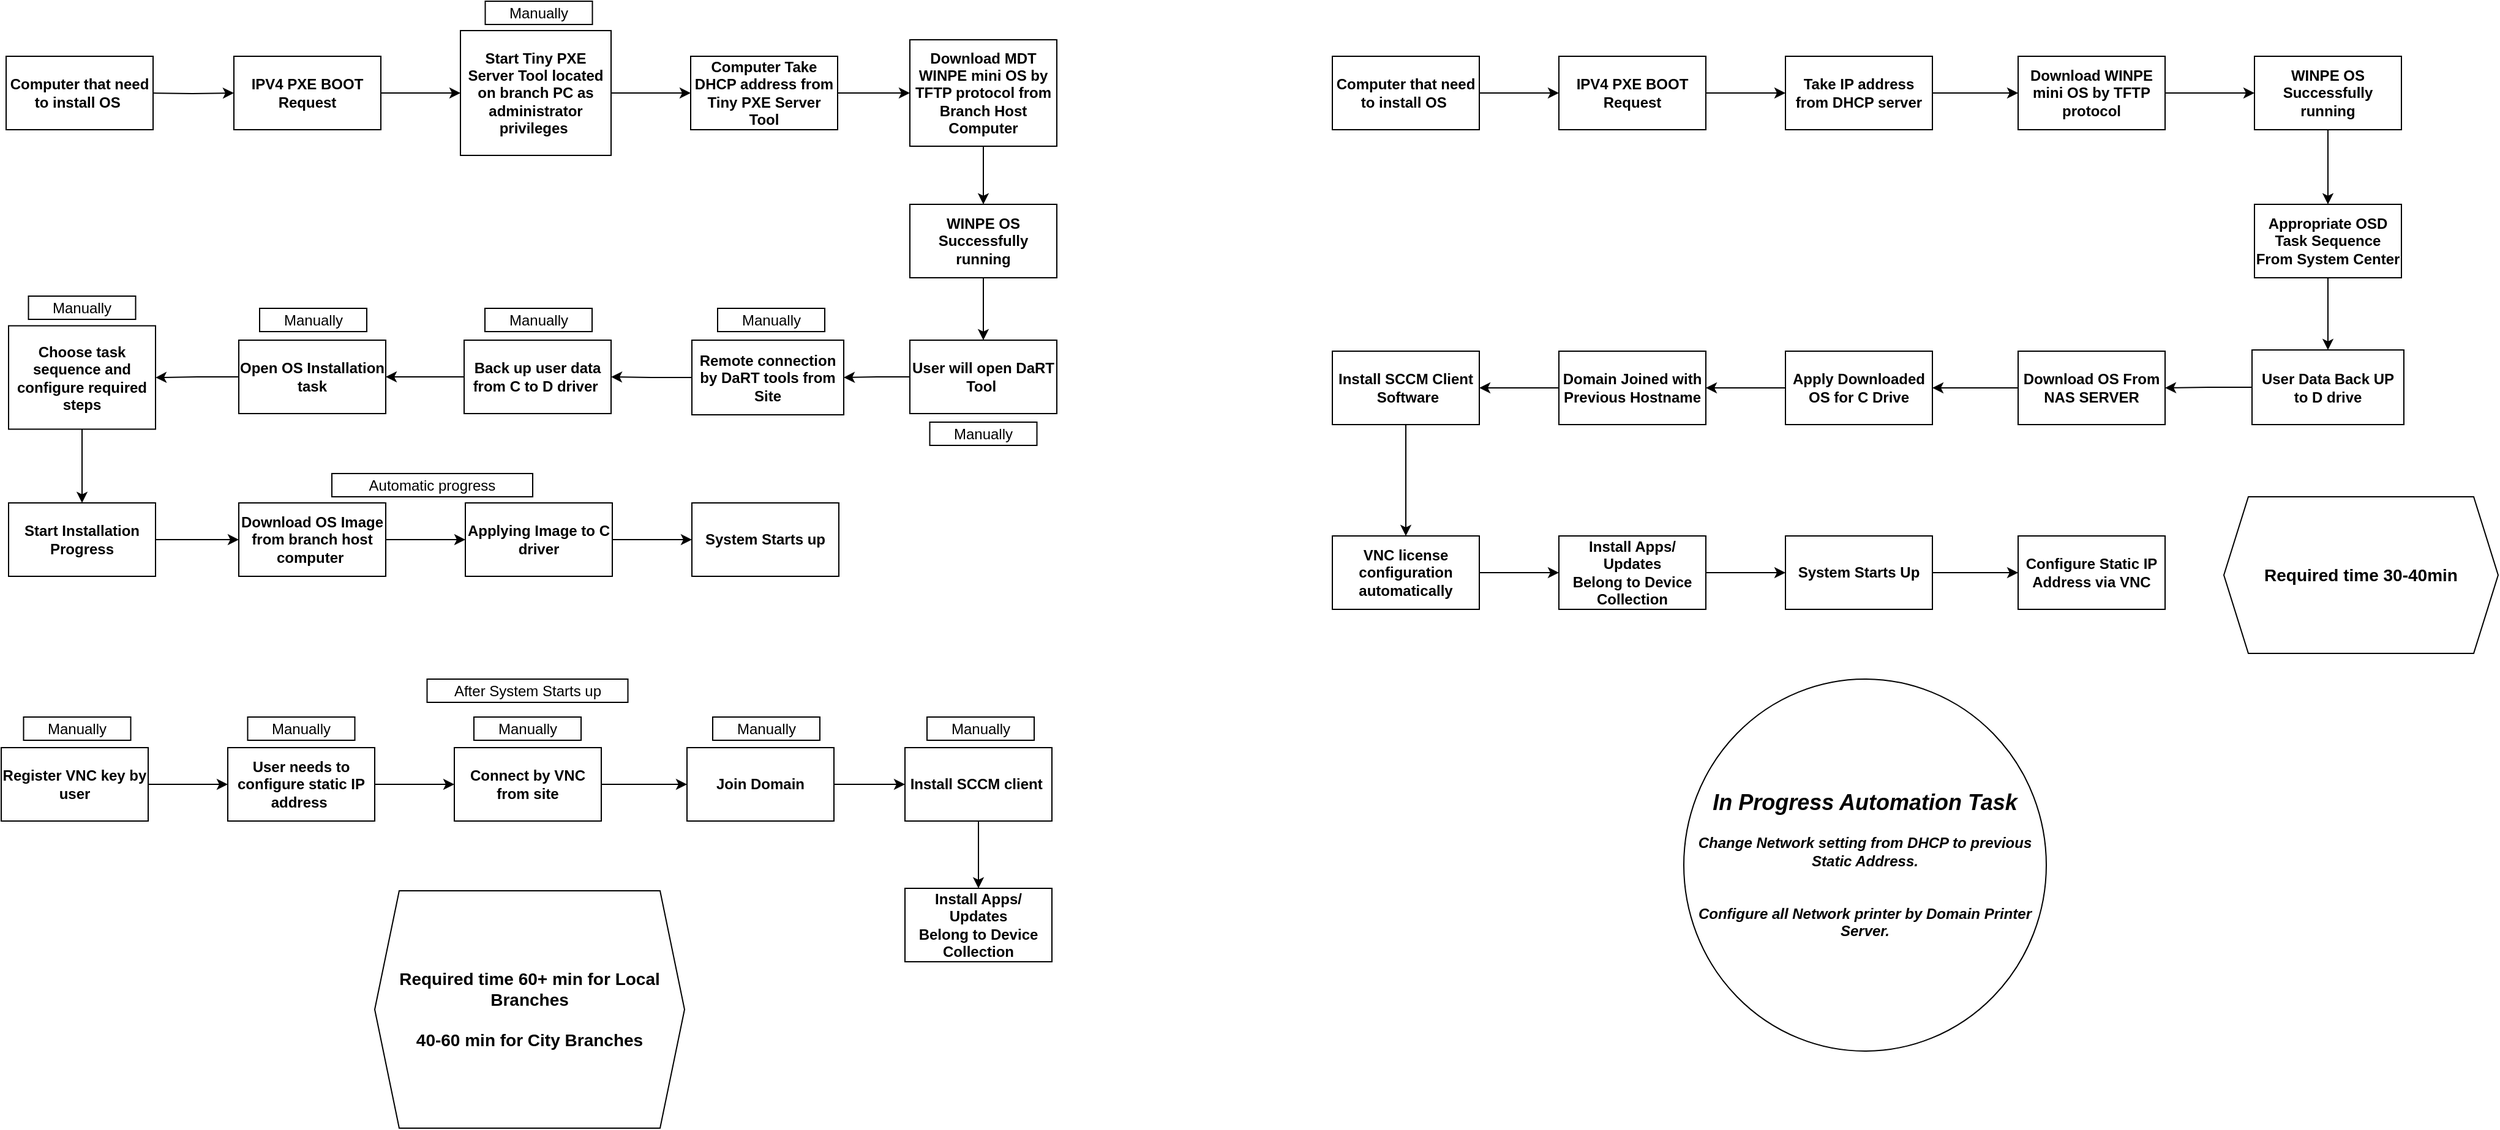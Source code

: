 <mxfile version="22.0.8" type="github">
  <diagram id="C5RBs43oDa-KdzZeNtuy" name="Page-1">
    <mxGraphModel dx="4487" dy="2182" grid="0" gridSize="10" guides="1" tooltips="1" connect="1" arrows="1" fold="1" page="1" pageScale="1" pageWidth="827" pageHeight="1169" math="0" shadow="0">
      <root>
        <mxCell id="WIyWlLk6GJQsqaUBKTNV-0" />
        <mxCell id="WIyWlLk6GJQsqaUBKTNV-1" parent="WIyWlLk6GJQsqaUBKTNV-0" />
        <mxCell id="ttPGr65DL2RyhWmqJROM-2" value="" style="edgeStyle=orthogonalEdgeStyle;rounded=0;orthogonalLoop=1;jettySize=auto;html=1;" edge="1" parent="WIyWlLk6GJQsqaUBKTNV-1" source="ttPGr65DL2RyhWmqJROM-0" target="ttPGr65DL2RyhWmqJROM-1">
          <mxGeometry relative="1" as="geometry" />
        </mxCell>
        <mxCell id="ttPGr65DL2RyhWmqJROM-0" value="IPV4 PXE BOOT Request" style="rounded=0;whiteSpace=wrap;html=1;fontStyle=1" vertex="1" parent="WIyWlLk6GJQsqaUBKTNV-1">
          <mxGeometry x="-657" width="120" height="60" as="geometry" />
        </mxCell>
        <mxCell id="ttPGr65DL2RyhWmqJROM-78" value="" style="edgeStyle=orthogonalEdgeStyle;rounded=0;orthogonalLoop=1;jettySize=auto;html=1;" edge="1" parent="WIyWlLk6GJQsqaUBKTNV-1" source="ttPGr65DL2RyhWmqJROM-1" target="ttPGr65DL2RyhWmqJROM-3">
          <mxGeometry relative="1" as="geometry" />
        </mxCell>
        <mxCell id="ttPGr65DL2RyhWmqJROM-1" value="Start Tiny PXE Server Tool located on branch PC as administrator privileges&amp;nbsp;" style="rounded=0;whiteSpace=wrap;html=1;fontStyle=1" vertex="1" parent="WIyWlLk6GJQsqaUBKTNV-1">
          <mxGeometry x="-472" y="-21" width="123" height="102" as="geometry" />
        </mxCell>
        <mxCell id="ttPGr65DL2RyhWmqJROM-79" value="" style="edgeStyle=orthogonalEdgeStyle;rounded=0;orthogonalLoop=1;jettySize=auto;html=1;" edge="1" parent="WIyWlLk6GJQsqaUBKTNV-1" source="ttPGr65DL2RyhWmqJROM-3" target="ttPGr65DL2RyhWmqJROM-77">
          <mxGeometry relative="1" as="geometry" />
        </mxCell>
        <mxCell id="ttPGr65DL2RyhWmqJROM-3" value="Computer Take DHCP address from Tiny PXE Server Tool" style="whiteSpace=wrap;html=1;rounded=0;fontStyle=1" vertex="1" parent="WIyWlLk6GJQsqaUBKTNV-1">
          <mxGeometry x="-284" width="120" height="60" as="geometry" />
        </mxCell>
        <mxCell id="ttPGr65DL2RyhWmqJROM-8" value="" style="edgeStyle=orthogonalEdgeStyle;rounded=0;orthogonalLoop=1;jettySize=auto;html=1;" edge="1" parent="WIyWlLk6GJQsqaUBKTNV-1" source="ttPGr65DL2RyhWmqJROM-5" target="ttPGr65DL2RyhWmqJROM-7">
          <mxGeometry relative="1" as="geometry" />
        </mxCell>
        <mxCell id="ttPGr65DL2RyhWmqJROM-5" value="User will open DaRT Tool&amp;nbsp;" style="whiteSpace=wrap;html=1;rounded=0;fontStyle=1" vertex="1" parent="WIyWlLk6GJQsqaUBKTNV-1">
          <mxGeometry x="-105" y="232" width="120" height="60" as="geometry" />
        </mxCell>
        <mxCell id="ttPGr65DL2RyhWmqJROM-44" value="" style="edgeStyle=orthogonalEdgeStyle;rounded=0;orthogonalLoop=1;jettySize=auto;html=1;" edge="1" parent="WIyWlLk6GJQsqaUBKTNV-1" source="ttPGr65DL2RyhWmqJROM-7" target="ttPGr65DL2RyhWmqJROM-11">
          <mxGeometry relative="1" as="geometry" />
        </mxCell>
        <mxCell id="ttPGr65DL2RyhWmqJROM-7" value="Remote connection by DaRT tools from Site" style="whiteSpace=wrap;html=1;rounded=0;fontStyle=1" vertex="1" parent="WIyWlLk6GJQsqaUBKTNV-1">
          <mxGeometry x="-283" y="232" width="124" height="61" as="geometry" />
        </mxCell>
        <mxCell id="ttPGr65DL2RyhWmqJROM-35" value="" style="edgeStyle=orthogonalEdgeStyle;rounded=0;orthogonalLoop=1;jettySize=auto;html=1;" edge="1" parent="WIyWlLk6GJQsqaUBKTNV-1" target="ttPGr65DL2RyhWmqJROM-0">
          <mxGeometry relative="1" as="geometry">
            <mxPoint x="-726" y="30.0" as="sourcePoint" />
          </mxGeometry>
        </mxCell>
        <mxCell id="ttPGr65DL2RyhWmqJROM-9" value="Computer that need to install OS&amp;nbsp;" style="whiteSpace=wrap;html=1;rounded=0;fontStyle=1" vertex="1" parent="WIyWlLk6GJQsqaUBKTNV-1">
          <mxGeometry x="-843" width="120" height="60" as="geometry" />
        </mxCell>
        <mxCell id="ttPGr65DL2RyhWmqJROM-90" value="" style="edgeStyle=orthogonalEdgeStyle;rounded=0;orthogonalLoop=1;jettySize=auto;html=1;" edge="1" parent="WIyWlLk6GJQsqaUBKTNV-1" source="ttPGr65DL2RyhWmqJROM-11" target="ttPGr65DL2RyhWmqJROM-82">
          <mxGeometry relative="1" as="geometry" />
        </mxCell>
        <mxCell id="ttPGr65DL2RyhWmqJROM-11" value="Back up user data from C to D driver&amp;nbsp;" style="whiteSpace=wrap;html=1;rounded=0;fontStyle=1" vertex="1" parent="WIyWlLk6GJQsqaUBKTNV-1">
          <mxGeometry x="-469" y="232" width="120" height="60" as="geometry" />
        </mxCell>
        <mxCell id="ttPGr65DL2RyhWmqJROM-94" value="" style="edgeStyle=orthogonalEdgeStyle;rounded=0;orthogonalLoop=1;jettySize=auto;html=1;" edge="1" parent="WIyWlLk6GJQsqaUBKTNV-1" source="ttPGr65DL2RyhWmqJROM-13" target="ttPGr65DL2RyhWmqJROM-15">
          <mxGeometry relative="1" as="geometry" />
        </mxCell>
        <mxCell id="ttPGr65DL2RyhWmqJROM-13" value="Applying Image to C driver" style="whiteSpace=wrap;html=1;rounded=0;fontStyle=1" vertex="1" parent="WIyWlLk6GJQsqaUBKTNV-1">
          <mxGeometry x="-468" y="365" width="120" height="60" as="geometry" />
        </mxCell>
        <mxCell id="ttPGr65DL2RyhWmqJROM-15" value="System Starts up" style="whiteSpace=wrap;html=1;rounded=0;fontStyle=1" vertex="1" parent="WIyWlLk6GJQsqaUBKTNV-1">
          <mxGeometry x="-283" y="365" width="120" height="60" as="geometry" />
        </mxCell>
        <mxCell id="ttPGr65DL2RyhWmqJROM-40" value="" style="edgeStyle=orthogonalEdgeStyle;rounded=0;orthogonalLoop=1;jettySize=auto;html=1;" edge="1" parent="WIyWlLk6GJQsqaUBKTNV-1" source="ttPGr65DL2RyhWmqJROM-17" target="ttPGr65DL2RyhWmqJROM-29">
          <mxGeometry relative="1" as="geometry" />
        </mxCell>
        <mxCell id="ttPGr65DL2RyhWmqJROM-17" value="User needs to configure static IP address&amp;nbsp;" style="whiteSpace=wrap;html=1;rounded=0;fontStyle=1" vertex="1" parent="WIyWlLk6GJQsqaUBKTNV-1">
          <mxGeometry x="-662" y="565" width="120" height="60" as="geometry" />
        </mxCell>
        <mxCell id="ttPGr65DL2RyhWmqJROM-32" value="" style="edgeStyle=orthogonalEdgeStyle;rounded=0;orthogonalLoop=1;jettySize=auto;html=1;" edge="1" parent="WIyWlLk6GJQsqaUBKTNV-1" source="ttPGr65DL2RyhWmqJROM-19" target="ttPGr65DL2RyhWmqJROM-17">
          <mxGeometry relative="1" as="geometry" />
        </mxCell>
        <mxCell id="ttPGr65DL2RyhWmqJROM-19" value="Register VNC key by user" style="whiteSpace=wrap;html=1;rounded=0;fontStyle=1" vertex="1" parent="WIyWlLk6GJQsqaUBKTNV-1">
          <mxGeometry x="-847" y="565" width="120" height="60" as="geometry" />
        </mxCell>
        <mxCell id="ttPGr65DL2RyhWmqJROM-93" value="" style="edgeStyle=orthogonalEdgeStyle;rounded=0;orthogonalLoop=1;jettySize=auto;html=1;" edge="1" parent="WIyWlLk6GJQsqaUBKTNV-1" source="ttPGr65DL2RyhWmqJROM-25" target="ttPGr65DL2RyhWmqJROM-13">
          <mxGeometry relative="1" as="geometry" />
        </mxCell>
        <mxCell id="ttPGr65DL2RyhWmqJROM-25" value="Download OS Image from branch host computer&amp;nbsp;" style="whiteSpace=wrap;html=1;rounded=0;fontStyle=1" vertex="1" parent="WIyWlLk6GJQsqaUBKTNV-1">
          <mxGeometry x="-653" y="365" width="120" height="60" as="geometry" />
        </mxCell>
        <mxCell id="ttPGr65DL2RyhWmqJROM-36" value="" style="edgeStyle=orthogonalEdgeStyle;rounded=0;orthogonalLoop=1;jettySize=auto;html=1;" edge="1" parent="WIyWlLk6GJQsqaUBKTNV-1" source="ttPGr65DL2RyhWmqJROM-29" target="ttPGr65DL2RyhWmqJROM-34">
          <mxGeometry relative="1" as="geometry" />
        </mxCell>
        <mxCell id="ttPGr65DL2RyhWmqJROM-29" value="Connect by VNC from site" style="whiteSpace=wrap;html=1;rounded=0;fontStyle=1;" vertex="1" parent="WIyWlLk6GJQsqaUBKTNV-1">
          <mxGeometry x="-477" y="565" width="120" height="60" as="geometry" />
        </mxCell>
        <mxCell id="ttPGr65DL2RyhWmqJROM-100" value="" style="edgeStyle=orthogonalEdgeStyle;rounded=0;orthogonalLoop=1;jettySize=auto;html=1;" edge="1" parent="WIyWlLk6GJQsqaUBKTNV-1" source="ttPGr65DL2RyhWmqJROM-34" target="ttPGr65DL2RyhWmqJROM-98">
          <mxGeometry relative="1" as="geometry" />
        </mxCell>
        <mxCell id="ttPGr65DL2RyhWmqJROM-34" value="Join Domain" style="whiteSpace=wrap;html=1;rounded=0;fontStyle=1;" vertex="1" parent="WIyWlLk6GJQsqaUBKTNV-1">
          <mxGeometry x="-287" y="565" width="120" height="60" as="geometry" />
        </mxCell>
        <mxCell id="ttPGr65DL2RyhWmqJROM-39" value="" style="edgeStyle=orthogonalEdgeStyle;rounded=0;orthogonalLoop=1;jettySize=auto;html=1;" edge="1" parent="WIyWlLk6GJQsqaUBKTNV-1" source="ttPGr65DL2RyhWmqJROM-37" target="ttPGr65DL2RyhWmqJROM-5">
          <mxGeometry relative="1" as="geometry" />
        </mxCell>
        <mxCell id="ttPGr65DL2RyhWmqJROM-37" value="WINPE OS Successfully running" style="whiteSpace=wrap;html=1;rounded=0;fontStyle=1" vertex="1" parent="WIyWlLk6GJQsqaUBKTNV-1">
          <mxGeometry x="-105" y="121" width="120" height="60" as="geometry" />
        </mxCell>
        <mxCell id="ttPGr65DL2RyhWmqJROM-45" value="" style="edgeStyle=orthogonalEdgeStyle;rounded=0;orthogonalLoop=1;jettySize=auto;html=1;" edge="1" parent="WIyWlLk6GJQsqaUBKTNV-1" source="ttPGr65DL2RyhWmqJROM-46" target="ttPGr65DL2RyhWmqJROM-48">
          <mxGeometry relative="1" as="geometry" />
        </mxCell>
        <mxCell id="ttPGr65DL2RyhWmqJROM-46" value="IPV4 PXE BOOT Request" style="rounded=0;whiteSpace=wrap;html=1;fontStyle=1" vertex="1" parent="WIyWlLk6GJQsqaUBKTNV-1">
          <mxGeometry x="425" width="120" height="60" as="geometry" />
        </mxCell>
        <mxCell id="ttPGr65DL2RyhWmqJROM-47" value="" style="edgeStyle=orthogonalEdgeStyle;rounded=0;orthogonalLoop=1;jettySize=auto;html=1;" edge="1" parent="WIyWlLk6GJQsqaUBKTNV-1" source="ttPGr65DL2RyhWmqJROM-48" target="ttPGr65DL2RyhWmqJROM-50">
          <mxGeometry relative="1" as="geometry" />
        </mxCell>
        <mxCell id="ttPGr65DL2RyhWmqJROM-48" value="Take IP address from DHCP server" style="rounded=0;whiteSpace=wrap;html=1;fontStyle=1" vertex="1" parent="WIyWlLk6GJQsqaUBKTNV-1">
          <mxGeometry x="610" width="120" height="60" as="geometry" />
        </mxCell>
        <mxCell id="ttPGr65DL2RyhWmqJROM-49" value="" style="edgeStyle=orthogonalEdgeStyle;rounded=0;orthogonalLoop=1;jettySize=auto;html=1;" edge="1" parent="WIyWlLk6GJQsqaUBKTNV-1" source="ttPGr65DL2RyhWmqJROM-50" target="ttPGr65DL2RyhWmqJROM-74">
          <mxGeometry relative="1" as="geometry" />
        </mxCell>
        <mxCell id="ttPGr65DL2RyhWmqJROM-50" value="Download WINPE mini OS by TFTP protocol" style="whiteSpace=wrap;html=1;rounded=0;fontStyle=1" vertex="1" parent="WIyWlLk6GJQsqaUBKTNV-1">
          <mxGeometry x="800" width="120" height="60" as="geometry" />
        </mxCell>
        <mxCell id="ttPGr65DL2RyhWmqJROM-51" value="" style="edgeStyle=orthogonalEdgeStyle;rounded=0;orthogonalLoop=1;jettySize=auto;html=1;" edge="1" parent="WIyWlLk6GJQsqaUBKTNV-1" source="ttPGr65DL2RyhWmqJROM-52" target="ttPGr65DL2RyhWmqJROM-54">
          <mxGeometry relative="1" as="geometry" />
        </mxCell>
        <mxCell id="ttPGr65DL2RyhWmqJROM-52" value="Appropriate OSD Task Sequence From System Center" style="whiteSpace=wrap;html=1;rounded=0;fontStyle=1" vertex="1" parent="WIyWlLk6GJQsqaUBKTNV-1">
          <mxGeometry x="993" y="121" width="120" height="60" as="geometry" />
        </mxCell>
        <mxCell id="ttPGr65DL2RyhWmqJROM-53" value="" style="edgeStyle=orthogonalEdgeStyle;rounded=0;orthogonalLoop=1;jettySize=auto;html=1;" edge="1" parent="WIyWlLk6GJQsqaUBKTNV-1" source="ttPGr65DL2RyhWmqJROM-54" target="ttPGr65DL2RyhWmqJROM-58">
          <mxGeometry relative="1" as="geometry" />
        </mxCell>
        <mxCell id="ttPGr65DL2RyhWmqJROM-54" value="User Data Back UP to D drive" style="whiteSpace=wrap;html=1;rounded=0;fontStyle=1" vertex="1" parent="WIyWlLk6GJQsqaUBKTNV-1">
          <mxGeometry x="991" y="240" width="124" height="61" as="geometry" />
        </mxCell>
        <mxCell id="ttPGr65DL2RyhWmqJROM-55" value="" style="edgeStyle=orthogonalEdgeStyle;rounded=0;orthogonalLoop=1;jettySize=auto;html=1;" edge="1" parent="WIyWlLk6GJQsqaUBKTNV-1" source="ttPGr65DL2RyhWmqJROM-56" target="ttPGr65DL2RyhWmqJROM-46">
          <mxGeometry relative="1" as="geometry" />
        </mxCell>
        <mxCell id="ttPGr65DL2RyhWmqJROM-56" value="Computer that need to install OS&amp;nbsp;" style="whiteSpace=wrap;html=1;rounded=0;fontStyle=1" vertex="1" parent="WIyWlLk6GJQsqaUBKTNV-1">
          <mxGeometry x="240" width="120" height="60" as="geometry" />
        </mxCell>
        <mxCell id="ttPGr65DL2RyhWmqJROM-57" value="" style="edgeStyle=orthogonalEdgeStyle;rounded=0;orthogonalLoop=1;jettySize=auto;html=1;" edge="1" parent="WIyWlLk6GJQsqaUBKTNV-1" source="ttPGr65DL2RyhWmqJROM-58" target="ttPGr65DL2RyhWmqJROM-69">
          <mxGeometry relative="1" as="geometry" />
        </mxCell>
        <mxCell id="ttPGr65DL2RyhWmqJROM-58" value="Download OS From NAS SERVER" style="whiteSpace=wrap;html=1;rounded=0;fontStyle=1" vertex="1" parent="WIyWlLk6GJQsqaUBKTNV-1">
          <mxGeometry x="800" y="241" width="120" height="60" as="geometry" />
        </mxCell>
        <mxCell id="ttPGr65DL2RyhWmqJROM-59" value="" style="edgeStyle=orthogonalEdgeStyle;rounded=0;orthogonalLoop=1;jettySize=auto;html=1;" edge="1" parent="WIyWlLk6GJQsqaUBKTNV-1" source="ttPGr65DL2RyhWmqJROM-60" target="ttPGr65DL2RyhWmqJROM-62">
          <mxGeometry relative="1" as="geometry" />
        </mxCell>
        <mxCell id="ttPGr65DL2RyhWmqJROM-60" value="Domain Joined with Previous Hostname" style="whiteSpace=wrap;html=1;rounded=0;fontStyle=1" vertex="1" parent="WIyWlLk6GJQsqaUBKTNV-1">
          <mxGeometry x="425" y="241" width="120" height="60" as="geometry" />
        </mxCell>
        <mxCell id="ttPGr65DL2RyhWmqJROM-61" value="" style="edgeStyle=orthogonalEdgeStyle;rounded=0;orthogonalLoop=1;jettySize=auto;html=1;" edge="1" parent="WIyWlLk6GJQsqaUBKTNV-1" source="ttPGr65DL2RyhWmqJROM-62" target="ttPGr65DL2RyhWmqJROM-66">
          <mxGeometry relative="1" as="geometry" />
        </mxCell>
        <mxCell id="ttPGr65DL2RyhWmqJROM-62" value="Install SCCM Client&lt;br&gt;&amp;nbsp;Software" style="whiteSpace=wrap;html=1;rounded=0;fontStyle=1" vertex="1" parent="WIyWlLk6GJQsqaUBKTNV-1">
          <mxGeometry x="240" y="241" width="120" height="60" as="geometry" />
        </mxCell>
        <mxCell id="ttPGr65DL2RyhWmqJROM-63" value="" style="edgeStyle=orthogonalEdgeStyle;rounded=0;orthogonalLoop=1;jettySize=auto;html=1;" edge="1" parent="WIyWlLk6GJQsqaUBKTNV-1" source="ttPGr65DL2RyhWmqJROM-64" target="ttPGr65DL2RyhWmqJROM-71">
          <mxGeometry relative="1" as="geometry" />
        </mxCell>
        <mxCell id="ttPGr65DL2RyhWmqJROM-64" value="Install Apps/ Updates &lt;br&gt;Belong to Device Collection" style="whiteSpace=wrap;html=1;rounded=0;fontStyle=1" vertex="1" parent="WIyWlLk6GJQsqaUBKTNV-1">
          <mxGeometry x="425" y="392" width="120" height="60" as="geometry" />
        </mxCell>
        <mxCell id="ttPGr65DL2RyhWmqJROM-65" value="" style="edgeStyle=orthogonalEdgeStyle;rounded=0;orthogonalLoop=1;jettySize=auto;html=1;" edge="1" parent="WIyWlLk6GJQsqaUBKTNV-1" source="ttPGr65DL2RyhWmqJROM-66" target="ttPGr65DL2RyhWmqJROM-64">
          <mxGeometry relative="1" as="geometry" />
        </mxCell>
        <mxCell id="ttPGr65DL2RyhWmqJROM-66" value="VNC license configuration automatically" style="whiteSpace=wrap;html=1;rounded=0;fontStyle=1" vertex="1" parent="WIyWlLk6GJQsqaUBKTNV-1">
          <mxGeometry x="240" y="392" width="120" height="60" as="geometry" />
        </mxCell>
        <mxCell id="ttPGr65DL2RyhWmqJROM-67" value="&lt;font style=&quot;font-size: 18px;&quot;&gt;In Progress Automation Task&lt;/font&gt;&lt;br&gt;&lt;br&gt;Change Network setting from DHCP to previous Static Address.&lt;br&gt;&lt;br&gt;&lt;br&gt;Configure all Network printer by Domain Printer Server." style="ellipse;whiteSpace=wrap;html=1;rounded=0;fontStyle=3;labelBackgroundColor=none;labelBorderColor=none;" vertex="1" parent="WIyWlLk6GJQsqaUBKTNV-1">
          <mxGeometry x="527" y="509" width="296" height="304" as="geometry" />
        </mxCell>
        <mxCell id="ttPGr65DL2RyhWmqJROM-68" value="" style="edgeStyle=orthogonalEdgeStyle;rounded=0;orthogonalLoop=1;jettySize=auto;html=1;" edge="1" parent="WIyWlLk6GJQsqaUBKTNV-1" source="ttPGr65DL2RyhWmqJROM-69" target="ttPGr65DL2RyhWmqJROM-60">
          <mxGeometry relative="1" as="geometry" />
        </mxCell>
        <mxCell id="ttPGr65DL2RyhWmqJROM-69" value="Apply Downloaded OS for C Drive" style="whiteSpace=wrap;html=1;rounded=0;fontStyle=1" vertex="1" parent="WIyWlLk6GJQsqaUBKTNV-1">
          <mxGeometry x="610" y="241" width="120" height="60" as="geometry" />
        </mxCell>
        <mxCell id="ttPGr65DL2RyhWmqJROM-70" value="" style="edgeStyle=orthogonalEdgeStyle;rounded=0;orthogonalLoop=1;jettySize=auto;html=1;" edge="1" parent="WIyWlLk6GJQsqaUBKTNV-1" source="ttPGr65DL2RyhWmqJROM-71" target="ttPGr65DL2RyhWmqJROM-72">
          <mxGeometry relative="1" as="geometry" />
        </mxCell>
        <mxCell id="ttPGr65DL2RyhWmqJROM-71" value="System Starts Up" style="whiteSpace=wrap;html=1;rounded=0;fontStyle=1;" vertex="1" parent="WIyWlLk6GJQsqaUBKTNV-1">
          <mxGeometry x="610" y="392" width="120" height="60" as="geometry" />
        </mxCell>
        <mxCell id="ttPGr65DL2RyhWmqJROM-72" value="Configure Static IP Address via VNC" style="whiteSpace=wrap;html=1;rounded=0;fontStyle=1;" vertex="1" parent="WIyWlLk6GJQsqaUBKTNV-1">
          <mxGeometry x="800" y="392" width="120" height="60" as="geometry" />
        </mxCell>
        <mxCell id="ttPGr65DL2RyhWmqJROM-73" value="" style="edgeStyle=orthogonalEdgeStyle;rounded=0;orthogonalLoop=1;jettySize=auto;html=1;" edge="1" parent="WIyWlLk6GJQsqaUBKTNV-1" source="ttPGr65DL2RyhWmqJROM-74" target="ttPGr65DL2RyhWmqJROM-52">
          <mxGeometry relative="1" as="geometry" />
        </mxCell>
        <mxCell id="ttPGr65DL2RyhWmqJROM-74" value="WINPE OS Successfully running" style="whiteSpace=wrap;html=1;rounded=0;fontStyle=1" vertex="1" parent="WIyWlLk6GJQsqaUBKTNV-1">
          <mxGeometry x="993" width="120" height="60" as="geometry" />
        </mxCell>
        <mxCell id="ttPGr65DL2RyhWmqJROM-80" value="" style="edgeStyle=orthogonalEdgeStyle;rounded=0;orthogonalLoop=1;jettySize=auto;html=1;" edge="1" parent="WIyWlLk6GJQsqaUBKTNV-1" source="ttPGr65DL2RyhWmqJROM-77" target="ttPGr65DL2RyhWmqJROM-37">
          <mxGeometry relative="1" as="geometry" />
        </mxCell>
        <mxCell id="ttPGr65DL2RyhWmqJROM-77" value="Download MDT WINPE mini OS by TFTP protocol from Branch Host Computer" style="whiteSpace=wrap;html=1;rounded=0;fontStyle=1" vertex="1" parent="WIyWlLk6GJQsqaUBKTNV-1">
          <mxGeometry x="-105" y="-13.5" width="120" height="87" as="geometry" />
        </mxCell>
        <mxCell id="ttPGr65DL2RyhWmqJROM-96" value="" style="edgeStyle=orthogonalEdgeStyle;rounded=0;orthogonalLoop=1;jettySize=auto;html=1;" edge="1" parent="WIyWlLk6GJQsqaUBKTNV-1" source="ttPGr65DL2RyhWmqJROM-81" target="ttPGr65DL2RyhWmqJROM-95">
          <mxGeometry relative="1" as="geometry" />
        </mxCell>
        <mxCell id="ttPGr65DL2RyhWmqJROM-81" value="Choose task sequence and configure required steps" style="whiteSpace=wrap;html=1;rounded=0;fontStyle=1" vertex="1" parent="WIyWlLk6GJQsqaUBKTNV-1">
          <mxGeometry x="-841" y="220.25" width="120" height="84.5" as="geometry" />
        </mxCell>
        <mxCell id="ttPGr65DL2RyhWmqJROM-91" value="" style="edgeStyle=orthogonalEdgeStyle;rounded=0;orthogonalLoop=1;jettySize=auto;html=1;" edge="1" parent="WIyWlLk6GJQsqaUBKTNV-1" source="ttPGr65DL2RyhWmqJROM-82" target="ttPGr65DL2RyhWmqJROM-81">
          <mxGeometry relative="1" as="geometry" />
        </mxCell>
        <mxCell id="ttPGr65DL2RyhWmqJROM-82" value="Open OS Installation task" style="whiteSpace=wrap;html=1;rounded=0;fontStyle=1" vertex="1" parent="WIyWlLk6GJQsqaUBKTNV-1">
          <mxGeometry x="-653" y="232" width="120" height="60" as="geometry" />
        </mxCell>
        <mxCell id="ttPGr65DL2RyhWmqJROM-86" value="Automatic progress" style="rounded=0;whiteSpace=wrap;html=1;" vertex="1" parent="WIyWlLk6GJQsqaUBKTNV-1">
          <mxGeometry x="-577" y="341" width="164" height="19" as="geometry" />
        </mxCell>
        <mxCell id="ttPGr65DL2RyhWmqJROM-87" value="After System Starts up" style="rounded=0;whiteSpace=wrap;html=1;" vertex="1" parent="WIyWlLk6GJQsqaUBKTNV-1">
          <mxGeometry x="-499.25" y="509" width="164" height="19" as="geometry" />
        </mxCell>
        <mxCell id="ttPGr65DL2RyhWmqJROM-97" value="" style="edgeStyle=orthogonalEdgeStyle;rounded=0;orthogonalLoop=1;jettySize=auto;html=1;" edge="1" parent="WIyWlLk6GJQsqaUBKTNV-1" source="ttPGr65DL2RyhWmqJROM-95" target="ttPGr65DL2RyhWmqJROM-25">
          <mxGeometry relative="1" as="geometry" />
        </mxCell>
        <mxCell id="ttPGr65DL2RyhWmqJROM-95" value="Start Installation Progress" style="whiteSpace=wrap;html=1;rounded=0;fontStyle=1" vertex="1" parent="WIyWlLk6GJQsqaUBKTNV-1">
          <mxGeometry x="-841" y="365" width="120" height="60" as="geometry" />
        </mxCell>
        <mxCell id="ttPGr65DL2RyhWmqJROM-101" value="" style="edgeStyle=orthogonalEdgeStyle;rounded=0;orthogonalLoop=1;jettySize=auto;html=1;" edge="1" parent="WIyWlLk6GJQsqaUBKTNV-1" source="ttPGr65DL2RyhWmqJROM-98" target="ttPGr65DL2RyhWmqJROM-99">
          <mxGeometry relative="1" as="geometry" />
        </mxCell>
        <mxCell id="ttPGr65DL2RyhWmqJROM-98" value="Install SCCM client&amp;nbsp;" style="whiteSpace=wrap;html=1;rounded=0;fontStyle=1;" vertex="1" parent="WIyWlLk6GJQsqaUBKTNV-1">
          <mxGeometry x="-109" y="565" width="120" height="60" as="geometry" />
        </mxCell>
        <mxCell id="ttPGr65DL2RyhWmqJROM-99" value="Install Apps/ Updates&lt;br style=&quot;border-color: var(--border-color);&quot;&gt;Belong to Device Collection" style="whiteSpace=wrap;html=1;rounded=0;fontStyle=1;" vertex="1" parent="WIyWlLk6GJQsqaUBKTNV-1">
          <mxGeometry x="-109" y="680" width="120" height="60" as="geometry" />
        </mxCell>
        <mxCell id="ttPGr65DL2RyhWmqJROM-102" value="Manually" style="rounded=0;whiteSpace=wrap;html=1;" vertex="1" parent="WIyWlLk6GJQsqaUBKTNV-1">
          <mxGeometry x="-452" y="206" width="87.5" height="19" as="geometry" />
        </mxCell>
        <mxCell id="ttPGr65DL2RyhWmqJROM-103" value="Manually" style="rounded=0;whiteSpace=wrap;html=1;" vertex="1" parent="WIyWlLk6GJQsqaUBKTNV-1">
          <mxGeometry x="-636" y="206" width="87.5" height="19" as="geometry" />
        </mxCell>
        <mxCell id="ttPGr65DL2RyhWmqJROM-104" value="Manually" style="rounded=0;whiteSpace=wrap;html=1;" vertex="1" parent="WIyWlLk6GJQsqaUBKTNV-1">
          <mxGeometry x="-824.75" y="196" width="87.5" height="19" as="geometry" />
        </mxCell>
        <mxCell id="ttPGr65DL2RyhWmqJROM-105" value="Manually" style="rounded=0;whiteSpace=wrap;html=1;" vertex="1" parent="WIyWlLk6GJQsqaUBKTNV-1">
          <mxGeometry x="-88.75" y="299" width="87.5" height="19" as="geometry" />
        </mxCell>
        <mxCell id="ttPGr65DL2RyhWmqJROM-106" value="Manually" style="rounded=0;whiteSpace=wrap;html=1;" vertex="1" parent="WIyWlLk6GJQsqaUBKTNV-1">
          <mxGeometry x="-451.75" y="-45" width="87.5" height="19" as="geometry" />
        </mxCell>
        <mxCell id="ttPGr65DL2RyhWmqJROM-107" value="Manually" style="rounded=0;whiteSpace=wrap;html=1;" vertex="1" parent="WIyWlLk6GJQsqaUBKTNV-1">
          <mxGeometry x="-262" y="206" width="87.5" height="19" as="geometry" />
        </mxCell>
        <mxCell id="ttPGr65DL2RyhWmqJROM-108" value="Manually" style="rounded=0;whiteSpace=wrap;html=1;" vertex="1" parent="WIyWlLk6GJQsqaUBKTNV-1">
          <mxGeometry x="-828.75" y="540" width="87.5" height="19" as="geometry" />
        </mxCell>
        <mxCell id="ttPGr65DL2RyhWmqJROM-110" value="Manually" style="rounded=0;whiteSpace=wrap;html=1;" vertex="1" parent="WIyWlLk6GJQsqaUBKTNV-1">
          <mxGeometry x="-645.75" y="540" width="87.5" height="19" as="geometry" />
        </mxCell>
        <mxCell id="ttPGr65DL2RyhWmqJROM-111" value="Manually" style="rounded=0;whiteSpace=wrap;html=1;" vertex="1" parent="WIyWlLk6GJQsqaUBKTNV-1">
          <mxGeometry x="-461" y="540" width="87.5" height="19" as="geometry" />
        </mxCell>
        <mxCell id="ttPGr65DL2RyhWmqJROM-112" value="Manually" style="rounded=0;whiteSpace=wrap;html=1;" vertex="1" parent="WIyWlLk6GJQsqaUBKTNV-1">
          <mxGeometry x="-266" y="540" width="87.5" height="19" as="geometry" />
        </mxCell>
        <mxCell id="ttPGr65DL2RyhWmqJROM-113" value="Manually" style="rounded=0;whiteSpace=wrap;html=1;" vertex="1" parent="WIyWlLk6GJQsqaUBKTNV-1">
          <mxGeometry x="-91" y="540" width="87.5" height="19" as="geometry" />
        </mxCell>
        <mxCell id="ttPGr65DL2RyhWmqJROM-114" value="&lt;b style=&quot;font-size: 14px;&quot;&gt;Required time 60+ min for Local Branches&lt;br style=&quot;font-size: 14px;&quot;&gt;&lt;br style=&quot;font-size: 14px;&quot;&gt;40-60 min for City Branches&lt;br style=&quot;font-size: 14px;&quot;&gt;&lt;/b&gt;" style="shape=hexagon;perimeter=hexagonPerimeter2;whiteSpace=wrap;html=1;fixedSize=1;fontSize=14;" vertex="1" parent="WIyWlLk6GJQsqaUBKTNV-1">
          <mxGeometry x="-542" y="682" width="253" height="194" as="geometry" />
        </mxCell>
        <mxCell id="ttPGr65DL2RyhWmqJROM-117" value="&lt;b style=&quot;font-size: 14px;&quot;&gt;Required time 30-40min&lt;br style=&quot;font-size: 14px;&quot;&gt;&lt;/b&gt;" style="shape=hexagon;perimeter=hexagonPerimeter2;whiteSpace=wrap;html=1;fixedSize=1;fontSize=14;" vertex="1" parent="WIyWlLk6GJQsqaUBKTNV-1">
          <mxGeometry x="968" y="360" width="224" height="128" as="geometry" />
        </mxCell>
      </root>
    </mxGraphModel>
  </diagram>
</mxfile>
